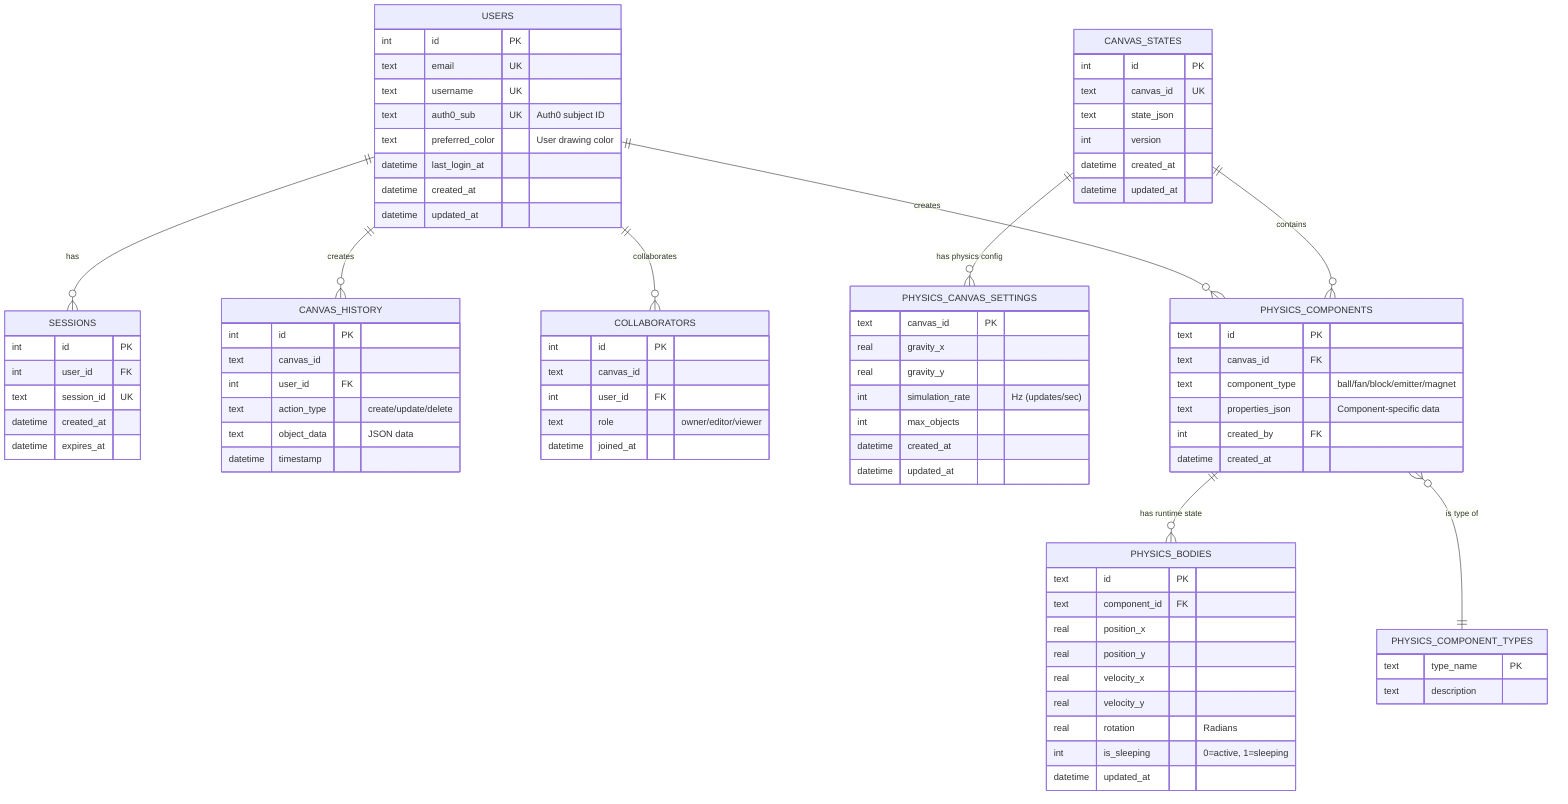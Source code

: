 erDiagram
    USERS {
        int id PK
        text email UK
        text username UK
        text auth0_sub UK "Auth0 subject ID"
        text preferred_color "User drawing color"
        datetime last_login_at
        datetime created_at
        datetime updated_at
    }
    SESSIONS {
        int id PK
        int user_id FK
        text session_id UK
        datetime created_at
        datetime expires_at
    }
    CANVAS_STATES {
        int id PK
        text canvas_id UK
        text state_json
        int version
        datetime created_at
        datetime updated_at
    }
    CANVAS_HISTORY {
        int id PK
        text canvas_id
        int user_id FK
        text action_type "create/update/delete"
        text object_data "JSON data"
        datetime timestamp
    }
    COLLABORATORS {
        int id PK
        text canvas_id
        int user_id FK
        text role "owner/editor/viewer"
        datetime joined_at
    }
    PHYSICS_CANVAS_SETTINGS {
        text canvas_id PK
        real gravity_x
        real gravity_y
        int simulation_rate "Hz (updates/sec)"
        int max_objects
        datetime created_at
        datetime updated_at
    }
    PHYSICS_COMPONENTS {
        text id PK
        text canvas_id FK
        text component_type "ball/fan/block/emitter/magnet"
        text properties_json "Component-specific data"
        int created_by FK
        datetime created_at
    }
    PHYSICS_BODIES {
        text id PK
        text component_id FK
        real position_x
        real position_y
        real velocity_x
        real velocity_y
        real rotation "Radians"
        int is_sleeping "0=active, 1=sleeping"
        datetime updated_at
    }
    PHYSICS_COMPONENT_TYPES {
        text type_name PK
        text description
    }

    USERS ||--o{ SESSIONS : "has"
    USERS ||--o{ CANVAS_HISTORY : "creates"
    USERS ||--o{ COLLABORATORS : "collaborates"
    USERS ||--o{ PHYSICS_COMPONENTS : "creates"

    CANVAS_STATES ||--o{ PHYSICS_CANVAS_SETTINGS : "has physics config"
    CANVAS_STATES ||--o{ PHYSICS_COMPONENTS : "contains"

    PHYSICS_COMPONENTS ||--o{ PHYSICS_BODIES : "has runtime state"
    PHYSICS_COMPONENTS }o--|| PHYSICS_COMPONENT_TYPES : "is type of"